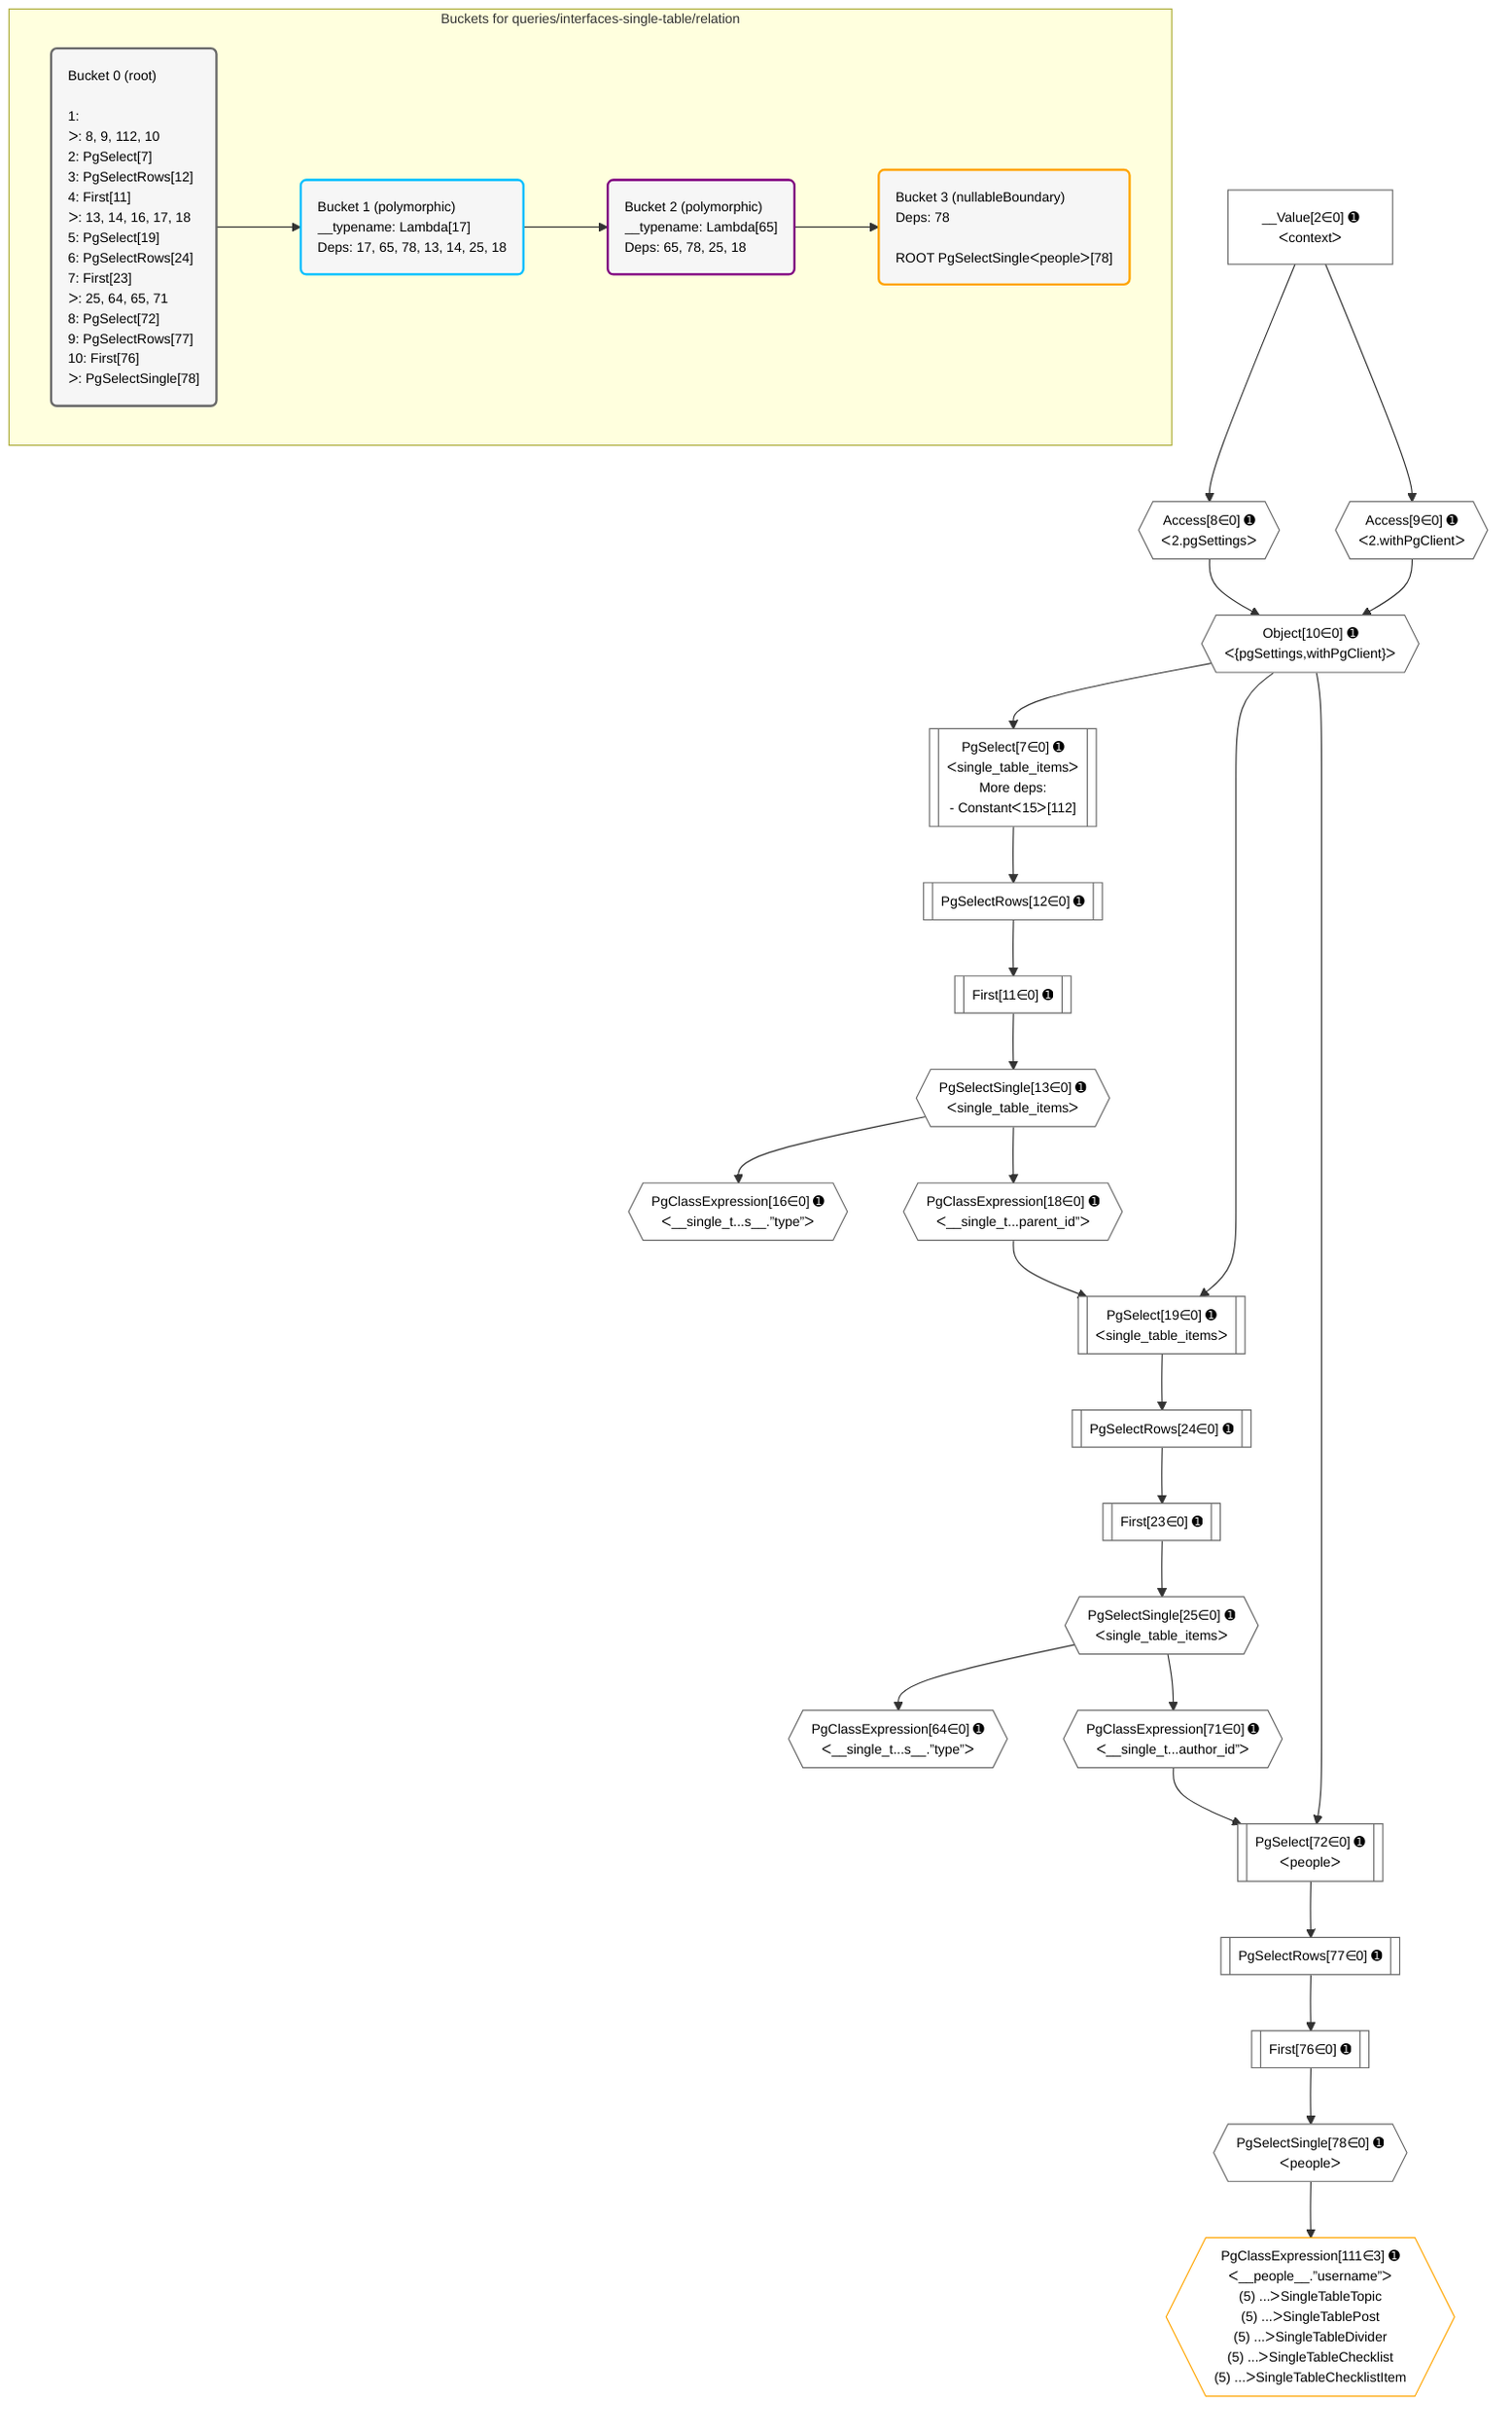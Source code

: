 %%{init: {'themeVariables': { 'fontSize': '12px'}}}%%
graph TD
    classDef path fill:#eee,stroke:#000,color:#000
    classDef plan fill:#fff,stroke-width:1px,color:#000
    classDef itemplan fill:#fff,stroke-width:2px,color:#000
    classDef unbatchedplan fill:#dff,stroke-width:1px,color:#000
    classDef sideeffectplan fill:#fcc,stroke-width:2px,color:#000
    classDef bucket fill:#f6f6f6,color:#000,stroke-width:2px,text-align:left

    subgraph "Buckets for queries/interfaces-single-table/relation"
    Bucket0("Bucket 0 (root)<br /><br />1: <br />ᐳ: 8, 9, 112, 10<br />2: PgSelect[7]<br />3: PgSelectRows[12]<br />4: First[11]<br />ᐳ: 13, 14, 16, 17, 18<br />5: PgSelect[19]<br />6: PgSelectRows[24]<br />7: First[23]<br />ᐳ: 25, 64, 65, 71<br />8: PgSelect[72]<br />9: PgSelectRows[77]<br />10: First[76]<br />ᐳ: PgSelectSingle[78]"):::bucket
    Bucket1("Bucket 1 (polymorphic)<br />__typename: Lambda[17]<br />Deps: 17, 65, 78, 13, 14, 25, 18"):::bucket
    Bucket2("Bucket 2 (polymorphic)<br />__typename: Lambda[65]<br />Deps: 65, 78, 25, 18"):::bucket
    Bucket3("Bucket 3 (nullableBoundary)<br />Deps: 78<br /><br />ROOT PgSelectSingleᐸpeopleᐳ[78]"):::bucket
    end
    Bucket0 --> Bucket1
    Bucket1 --> Bucket2
    Bucket2 --> Bucket3

    %% plan dependencies
    PgSelect7[["PgSelect[7∈0] ➊<br />ᐸsingle_table_itemsᐳ<br />More deps:<br />- Constantᐸ15ᐳ[112]"]]:::plan
    Object10{{"Object[10∈0] ➊<br />ᐸ{pgSettings,withPgClient}ᐳ"}}:::plan
    Object10 --> PgSelect7
    Access8{{"Access[8∈0] ➊<br />ᐸ2.pgSettingsᐳ"}}:::plan
    Access9{{"Access[9∈0] ➊<br />ᐸ2.withPgClientᐳ"}}:::plan
    Access8 & Access9 --> Object10
    PgSelect19[["PgSelect[19∈0] ➊<br />ᐸsingle_table_itemsᐳ"]]:::plan
    PgClassExpression18{{"PgClassExpression[18∈0] ➊<br />ᐸ__single_t...parent_id”ᐳ"}}:::plan
    Object10 & PgClassExpression18 --> PgSelect19
    PgSelect72[["PgSelect[72∈0] ➊<br />ᐸpeopleᐳ"]]:::plan
    PgClassExpression71{{"PgClassExpression[71∈0] ➊<br />ᐸ__single_t...author_id”ᐳ"}}:::plan
    Object10 & PgClassExpression71 --> PgSelect72
    __Value2["__Value[2∈0] ➊<br />ᐸcontextᐳ"]:::plan
    __Value2 --> Access8
    __Value2 --> Access9
    First11[["First[11∈0] ➊"]]:::plan
    PgSelectRows12[["PgSelectRows[12∈0] ➊"]]:::plan
    PgSelectRows12 --> First11
    PgSelect7 --> PgSelectRows12
    PgSelectSingle13{{"PgSelectSingle[13∈0] ➊<br />ᐸsingle_table_itemsᐳ"}}:::plan
    First11 --> PgSelectSingle13
    PgClassExpression16{{"PgClassExpression[16∈0] ➊<br />ᐸ__single_t...s__.”type”ᐳ"}}:::plan
    PgSelectSingle13 --> PgClassExpression16
    PgSelectSingle13 --> PgClassExpression18
    First23[["First[23∈0] ➊"]]:::plan
    PgSelectRows24[["PgSelectRows[24∈0] ➊"]]:::plan
    PgSelectRows24 --> First23
    PgSelect19 --> PgSelectRows24
    PgSelectSingle25{{"PgSelectSingle[25∈0] ➊<br />ᐸsingle_table_itemsᐳ"}}:::plan
    First23 --> PgSelectSingle25
    PgClassExpression64{{"PgClassExpression[64∈0] ➊<br />ᐸ__single_t...s__.”type”ᐳ"}}:::plan
    PgSelectSingle25 --> PgClassExpression64
    PgSelectSingle25 --> PgClassExpression71
    First76[["First[76∈0] ➊"]]:::plan
    PgSelectRows77[["PgSelectRows[77∈0] ➊"]]:::plan
    PgSelectRows77 --> First76
    PgSelect72 --> PgSelectRows77
    PgSelectSingle78{{"PgSelectSingle[78∈0] ➊<br />ᐸpeopleᐳ"}}:::plan
    First76 --> PgSelectSingle78
    PgClassExpression111{{"PgClassExpression[111∈3] ➊<br />ᐸ__people__.”username”ᐳ<br />(5) ...ᐳSingleTableTopic<br />(5) ...ᐳSingleTablePost<br />(5) ...ᐳSingleTableDivider<br />(5) ...ᐳSingleTableChecklist<br />(5) ...ᐳSingleTableChecklistItem"}}:::plan
    PgSelectSingle78 --> PgClassExpression111

    %% define steps
    classDef bucket0 stroke:#696969
    class Bucket0,__Value2,PgSelect7,Access8,Access9,Object10,First11,PgSelectRows12,PgSelectSingle13,PgClassExpression16,PgClassExpression18,PgSelect19,First23,PgSelectRows24,PgSelectSingle25,PgClassExpression64,PgClassExpression71,PgSelect72,First76,PgSelectRows77,PgSelectSingle78 bucket0
    classDef bucket1 stroke:#00bfff
    class Bucket1 bucket1
    classDef bucket2 stroke:#7f007f
    class Bucket2 bucket2
    classDef bucket3 stroke:#ffa500
    class Bucket3,PgClassExpression111 bucket3